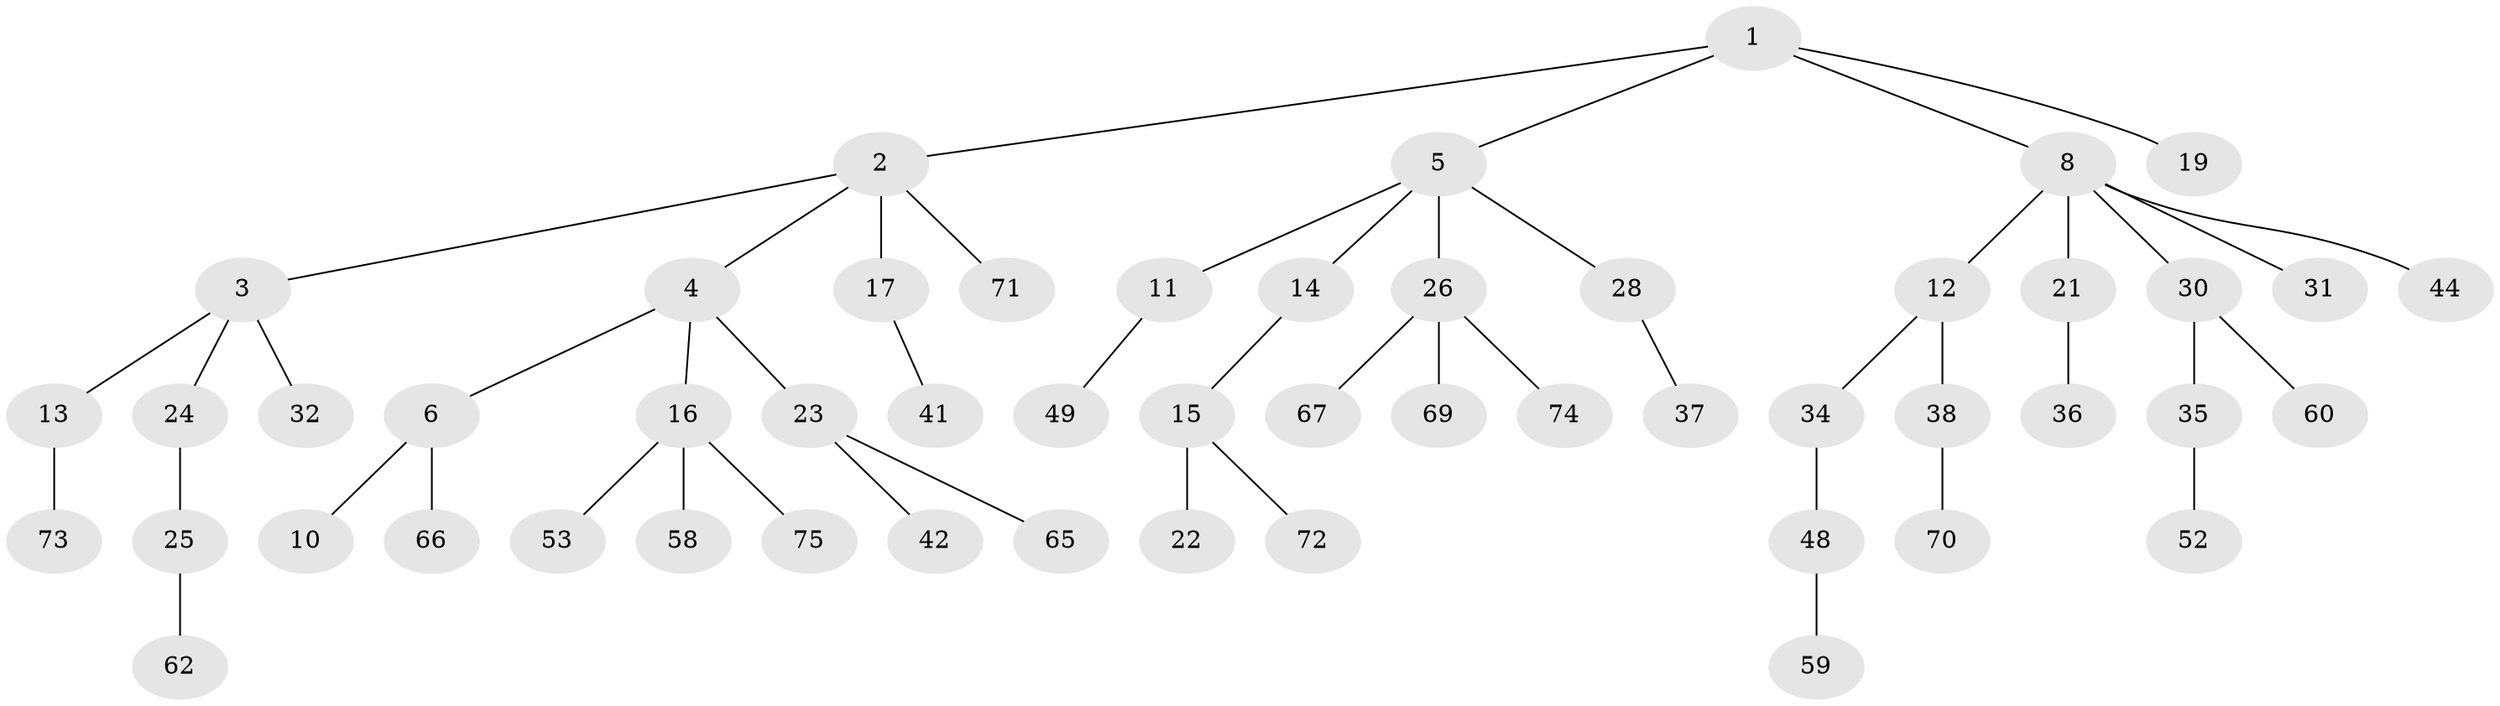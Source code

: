 // Generated by graph-tools (version 1.1) at 2025/24/03/03/25 07:24:06]
// undirected, 52 vertices, 51 edges
graph export_dot {
graph [start="1"]
  node [color=gray90,style=filled];
  1;
  2 [super="+33"];
  3 [super="+40"];
  4;
  5 [super="+7"];
  6;
  8 [super="+9"];
  10 [super="+43"];
  11;
  12;
  13 [super="+18"];
  14 [super="+46"];
  15 [super="+29"];
  16 [super="+27"];
  17 [super="+20"];
  19 [super="+61"];
  21;
  22 [super="+68"];
  23 [super="+51"];
  24 [super="+39"];
  25 [super="+56"];
  26 [super="+45"];
  28 [super="+54"];
  30 [super="+57"];
  31;
  32;
  34;
  35 [super="+50"];
  36;
  37;
  38 [super="+47"];
  41;
  42 [super="+55"];
  44;
  48 [super="+63"];
  49 [super="+64"];
  52;
  53;
  58;
  59;
  60;
  62;
  65;
  66;
  67;
  69;
  70;
  71;
  72;
  73;
  74;
  75;
  1 -- 2;
  1 -- 5;
  1 -- 8;
  1 -- 19;
  2 -- 3;
  2 -- 4;
  2 -- 17;
  2 -- 71;
  3 -- 13;
  3 -- 24;
  3 -- 32;
  4 -- 6;
  4 -- 16;
  4 -- 23;
  5 -- 11;
  5 -- 14;
  5 -- 28;
  5 -- 26;
  6 -- 10;
  6 -- 66;
  8 -- 44;
  8 -- 21;
  8 -- 12;
  8 -- 30;
  8 -- 31;
  11 -- 49;
  12 -- 34;
  12 -- 38;
  13 -- 73;
  14 -- 15;
  15 -- 22;
  15 -- 72;
  16 -- 58;
  16 -- 75;
  16 -- 53;
  17 -- 41;
  21 -- 36;
  23 -- 42;
  23 -- 65;
  24 -- 25;
  25 -- 62;
  26 -- 69;
  26 -- 74;
  26 -- 67;
  28 -- 37;
  30 -- 35;
  30 -- 60;
  34 -- 48;
  35 -- 52;
  38 -- 70;
  48 -- 59;
}
